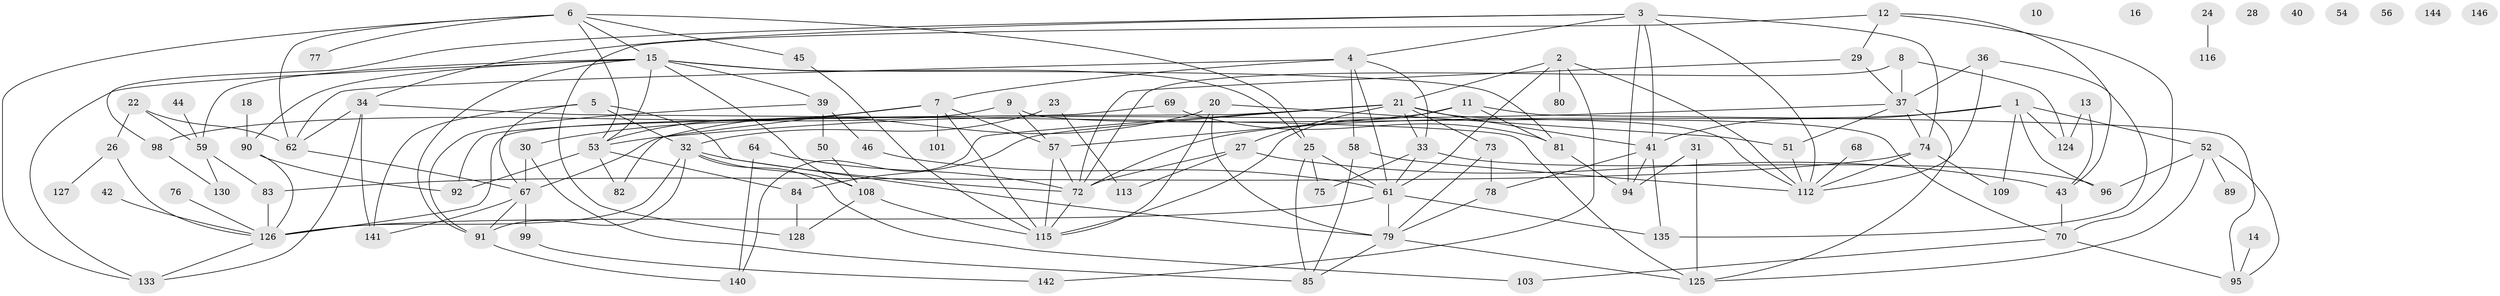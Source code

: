 // Generated by graph-tools (version 1.1) at 2025/23/03/03/25 07:23:28]
// undirected, 102 vertices, 179 edges
graph export_dot {
graph [start="1"]
  node [color=gray90,style=filled];
  1 [super="+106"];
  2;
  3;
  4 [super="+17"];
  5 [super="+138"];
  6 [super="+60"];
  7 [super="+119"];
  8;
  9 [super="+19"];
  10;
  11 [super="+87"];
  12 [super="+110"];
  13;
  14;
  15 [super="+111"];
  16;
  18;
  20 [super="+104"];
  21 [super="+65"];
  22;
  23;
  24;
  25 [super="+63"];
  26 [super="+35"];
  27 [super="+102"];
  28;
  29;
  30 [super="+49"];
  31;
  32 [super="+66"];
  33 [super="+38"];
  34 [super="+55"];
  36 [super="+47"];
  37 [super="+117"];
  39 [super="+48"];
  40;
  41 [super="+143"];
  42;
  43;
  44;
  45;
  46;
  50;
  51;
  52 [super="+88"];
  53 [super="+122"];
  54;
  56;
  57;
  58;
  59 [super="+132"];
  61 [super="+114"];
  62 [super="+123"];
  64;
  67 [super="+107"];
  68;
  69 [super="+71"];
  70;
  72 [super="+100"];
  73;
  74 [super="+121"];
  75;
  76;
  77;
  78;
  79 [super="+118"];
  80;
  81 [super="+86"];
  82;
  83;
  84 [super="+129"];
  85;
  89 [super="+97"];
  90 [super="+120"];
  91 [super="+93"];
  92;
  94;
  95 [super="+131"];
  96;
  98 [super="+105"];
  99;
  101;
  103;
  108;
  109;
  112 [super="+137"];
  113;
  115 [super="+134"];
  116 [super="+136"];
  124;
  125 [super="+139"];
  126 [super="+145"];
  127;
  128;
  130;
  133;
  135;
  140;
  141;
  142;
  144;
  146;
  1 -- 41;
  1 -- 96;
  1 -- 52;
  1 -- 72;
  1 -- 124;
  1 -- 109;
  2 -- 80;
  2 -- 142;
  2 -- 112;
  2 -- 21;
  2 -- 61;
  3 -- 4;
  3 -- 74;
  3 -- 94;
  3 -- 98;
  3 -- 112;
  3 -- 34;
  3 -- 41;
  4 -- 58;
  4 -- 61;
  4 -- 33;
  4 -- 62;
  4 -- 7;
  5 -- 32;
  5 -- 67;
  5 -- 141;
  5 -- 79;
  6 -- 45;
  6 -- 53;
  6 -- 77;
  6 -- 133;
  6 -- 15;
  6 -- 25;
  6 -- 62;
  7 -- 30;
  7 -- 57;
  7 -- 82;
  7 -- 101;
  7 -- 115;
  7 -- 53;
  8 -- 37;
  8 -- 124;
  8 -- 72;
  9 -- 98;
  9 -- 70;
  9 -- 57;
  11 -- 115;
  11 -- 81;
  11 -- 57;
  11 -- 95;
  12 -- 29;
  12 -- 70;
  12 -- 128;
  12 -- 43;
  13 -- 43;
  13 -- 124;
  14 -- 95;
  15 -- 90;
  15 -- 108;
  15 -- 133;
  15 -- 25;
  15 -- 91;
  15 -- 59;
  15 -- 53;
  15 -- 81;
  15 -- 39;
  18 -- 90;
  20 -- 51;
  20 -- 115;
  20 -- 79;
  20 -- 67;
  21 -- 73;
  21 -- 112;
  21 -- 33;
  21 -- 84;
  21 -- 41;
  21 -- 27;
  21 -- 140;
  21 -- 126;
  22 -- 26;
  22 -- 62;
  22 -- 59;
  23 -- 32;
  23 -- 113;
  24 -- 116;
  25 -- 75;
  25 -- 85;
  25 -- 61;
  26 -- 126;
  26 -- 127;
  27 -- 72;
  27 -- 43;
  27 -- 113;
  29 -- 37;
  29 -- 72;
  30 -- 85;
  30 -- 67;
  31 -- 94;
  31 -- 125;
  32 -- 72 [weight=2];
  32 -- 103;
  32 -- 126;
  32 -- 91;
  32 -- 108;
  33 -- 96;
  33 -- 75;
  33 -- 61;
  34 -- 125;
  34 -- 141;
  34 -- 133;
  34 -- 62;
  36 -- 112;
  36 -- 37;
  36 -- 135;
  37 -- 53;
  37 -- 51;
  37 -- 74;
  37 -- 125;
  39 -- 46;
  39 -- 50;
  39 -- 91;
  41 -- 135;
  41 -- 78;
  41 -- 94;
  42 -- 126;
  43 -- 70;
  44 -- 59;
  45 -- 115;
  46 -- 61;
  50 -- 108;
  51 -- 112;
  52 -- 96;
  52 -- 125;
  52 -- 95;
  52 -- 89;
  53 -- 84;
  53 -- 92;
  53 -- 82;
  57 -- 72;
  57 -- 115;
  58 -- 85;
  58 -- 112;
  59 -- 83;
  59 -- 130;
  61 -- 135;
  61 -- 126;
  61 -- 79;
  62 -- 67;
  64 -- 72;
  64 -- 140;
  67 -- 141;
  67 -- 99;
  67 -- 91;
  68 -- 112;
  69 -- 81;
  69 -- 92;
  70 -- 95;
  70 -- 103;
  72 -- 115;
  73 -- 78;
  73 -- 79;
  74 -- 112;
  74 -- 83;
  74 -- 109;
  76 -- 126;
  78 -- 79;
  79 -- 85;
  79 -- 125;
  81 -- 94;
  83 -- 126;
  84 -- 128;
  90 -- 92;
  90 -- 126;
  91 -- 140;
  98 -- 130;
  99 -- 142;
  108 -- 115;
  108 -- 128;
  126 -- 133;
}
